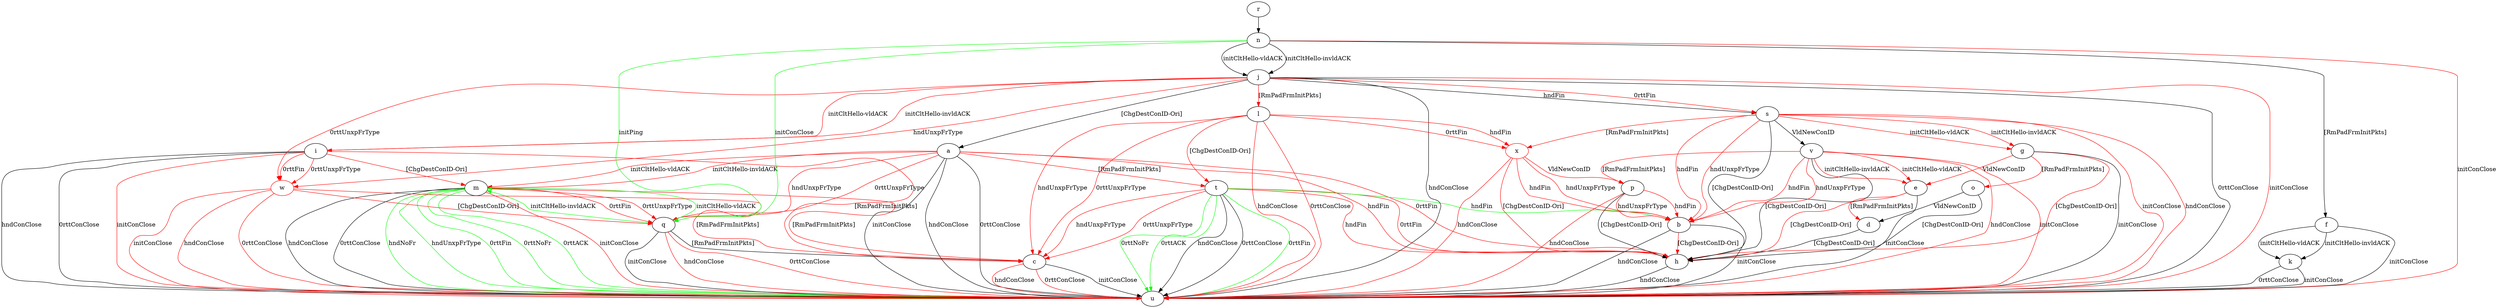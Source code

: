 digraph "" {
	a -> h	[key=0,
		color=red,
		label="hndFin "];
	a -> h	[key=1,
		color=red,
		label="0rttFin "];
	a -> m	[key=0,
		color=red,
		label="initCltHello-vldACK "];
	a -> m	[key=1,
		color=red,
		label="initCltHello-invldACK "];
	a -> q	[key=0,
		color=red,
		label="hndUnxpFrType "];
	a -> q	[key=1,
		color=red,
		label="0rttUnxpFrType "];
	a -> t	[key=0,
		color=red,
		label="[RmPadFrmInitPkts] "];
	a -> u	[key=0,
		label="initConClose "];
	a -> u	[key=1,
		label="hndConClose "];
	a -> u	[key=2,
		label="0rttConClose "];
	b -> h	[key=0,
		color=red,
		label="[ChgDestConID-Ori] "];
	b -> u	[key=0,
		label="initConClose "];
	b -> u	[key=1,
		label="hndConClose "];
	c -> u	[key=0,
		label="initConClose "];
	c -> u	[key=1,
		color=red,
		label="hndConClose "];
	c -> u	[key=2,
		color=red,
		label="0rttConClose "];
	d -> h	[key=0,
		label="[ChgDestConID-Ori] "];
	e -> d	[key=0,
		color=red,
		label="[RmPadFrmInitPkts] "];
	e -> h	[key=0,
		color=red,
		label="[ChgDestConID-Ori] "];
	e -> u	[key=0,
		label="initConClose "];
	f -> k	[key=0,
		label="initCltHello-vldACK "];
	f -> k	[key=1,
		label="initCltHello-invldACK "];
	f -> u	[key=0,
		label="initConClose "];
	g -> e	[key=0,
		color=red,
		label="VldNewConID "];
	g -> h	[key=0,
		color=red,
		label="[ChgDestConID-Ori] "];
	g -> o	[key=0,
		color=red,
		label="[RmPadFrmInitPkts] "];
	g -> u	[key=0,
		label="initConClose "];
	h -> u	[key=0,
		label="hndConClose "];
	i -> c	[key=0,
		color=red,
		label="[RmPadFrmInitPkts] "];
	i -> m	[key=0,
		color=red,
		label="[ChgDestConID-Ori] "];
	i -> u	[key=0,
		label="hndConClose "];
	i -> u	[key=1,
		label="0rttConClose "];
	i -> u	[key=2,
		color=red,
		label="initConClose "];
	w	[color=red];
	i -> w	[key=0,
		color=red,
		label="0rttFin "];
	i -> w	[key=1,
		color=red,
		label="0rttUnxpFrType "];
	j -> a	[key=0,
		label="[ChgDestConID-Ori] "];
	j -> i	[key=0,
		color=red,
		label="initCltHello-vldACK "];
	j -> i	[key=1,
		color=red,
		label="initCltHello-invldACK "];
	j -> l	[key=0,
		color=red,
		label="[RmPadFrmInitPkts] "];
	j -> s	[key=0,
		label="hndFin "];
	j -> s	[key=1,
		color=red,
		label="0rttFin "];
	j -> u	[key=0,
		label="hndConClose "];
	j -> u	[key=1,
		label="0rttConClose "];
	j -> u	[key=2,
		color=red,
		label="initConClose "];
	j -> w	[key=0,
		color=red,
		label="hndUnxpFrType "];
	j -> w	[key=1,
		color=red,
		label="0rttUnxpFrType "];
	k -> u	[key=0,
		label="initConClose "];
	k -> u	[key=1,
		label="0rttConClose "];
	l -> c	[key=0,
		color=red,
		label="hndUnxpFrType "];
	l -> c	[key=1,
		color=red,
		label="0rttUnxpFrType "];
	l -> t	[key=0,
		color=red,
		label="[ChgDestConID-Ori] "];
	l -> u	[key=0,
		color=red,
		label="hndConClose "];
	l -> u	[key=1,
		color=red,
		label="0rttConClose "];
	x	[color=red];
	l -> x	[key=0,
		color=red,
		label="hndFin "];
	l -> x	[key=1,
		color=red,
		label="0rttFin "];
	m -> c	[key=0,
		color=red,
		label="[RmPadFrmInitPkts] "];
	m -> q	[key=0,
		color=red,
		label="0rttFin "];
	m -> q	[key=1,
		color=red,
		label="0rttUnxpFrType "];
	m -> u	[key=0,
		label="hndConClose "];
	m -> u	[key=1,
		label="0rttConClose "];
	m -> u	[key=2,
		color=green,
		label="hndNoFr "];
	m -> u	[key=3,
		color=green,
		label="hndUnxpFrType "];
	m -> u	[key=4,
		color=green,
		label="0rttFin "];
	m -> u	[key=5,
		color=green,
		label="0rttNoFr "];
	m -> u	[key=6,
		color=green,
		label="0rttACK "];
	m -> u	[key=7,
		color=red,
		label="initConClose "];
	n -> f	[key=0,
		label="[RmPadFrmInitPkts] "];
	n -> j	[key=0,
		label="initCltHello-vldACK "];
	n -> j	[key=1,
		label="initCltHello-invldACK "];
	n -> q	[key=0,
		color=green,
		label="initPing "];
	n -> q	[key=1,
		color=green,
		label="initConClose "];
	n -> u	[key=0,
		color=red,
		label="initConClose "];
	o -> d	[key=0,
		label="VldNewConID "];
	o -> h	[key=0,
		label="[ChgDestConID-Ori] "];
	p -> b	[key=0,
		color=red,
		label="hndFin "];
	p -> b	[key=1,
		color=red,
		label="hndUnxpFrType "];
	p -> h	[key=0,
		label="[ChgDestConID-Ori] "];
	p -> u	[key=0,
		color=red,
		label="hndConClose "];
	q -> c	[key=0,
		label="[RmPadFrmInitPkts] "];
	q -> m	[key=0,
		color=green,
		label="initCltHello-vldACK "];
	q -> m	[key=1,
		color=green,
		label="initCltHello-invldACK "];
	q -> u	[key=0,
		label="initConClose "];
	q -> u	[key=1,
		color=red,
		label="hndConClose "];
	q -> u	[key=2,
		color=red,
		label="0rttConClose "];
	r -> n	[key=0];
	s -> b	[key=0,
		color=red,
		label="hndFin "];
	s -> b	[key=1,
		color=red,
		label="hndUnxpFrType "];
	s -> g	[key=0,
		color=red,
		label="initCltHello-vldACK "];
	s -> g	[key=1,
		color=red,
		label="initCltHello-invldACK "];
	s -> h	[key=0,
		label="[ChgDestConID-Ori] "];
	s -> u	[key=0,
		color=red,
		label="initConClose "];
	s -> u	[key=1,
		color=red,
		label="hndConClose "];
	s -> v	[key=0,
		label="VldNewConID "];
	s -> x	[key=0,
		color=red,
		label="[RmPadFrmInitPkts] "];
	t -> b	[key=0,
		color=green,
		label="hndFin "];
	t -> c	[key=0,
		color=red,
		label="hndUnxpFrType "];
	t -> c	[key=1,
		color=red,
		label="0rttUnxpFrType "];
	t -> h	[key=0,
		color=red,
		label="hndFin "];
	t -> h	[key=1,
		color=red,
		label="0rttFin "];
	t -> u	[key=0,
		label="hndConClose "];
	t -> u	[key=1,
		label="0rttConClose "];
	t -> u	[key=2,
		color=green,
		label="0rttFin "];
	t -> u	[key=3,
		color=green,
		label="0rttNoFr "];
	t -> u	[key=4,
		color=green,
		label="0rttACK "];
	v -> b	[key=0,
		color=red,
		label="hndFin "];
	v -> b	[key=1,
		color=red,
		label="hndUnxpFrType "];
	v -> e	[key=0,
		color=red,
		label="initCltHello-vldACK "];
	v -> e	[key=1,
		color=red,
		label="initCltHello-invldACK "];
	v -> h	[key=0,
		label="[ChgDestConID-Ori] "];
	v -> p	[key=0,
		color=red,
		label="[RmPadFrmInitPkts] "];
	v -> u	[key=0,
		color=red,
		label="initConClose "];
	v -> u	[key=1,
		color=red,
		label="hndConClose "];
	w -> c	[key=0,
		color=red,
		label="[RmPadFrmInitPkts] "];
	w -> q	[key=0,
		color=red,
		label="[ChgDestConID-Ori] "];
	w -> u	[key=0,
		color=red,
		label="initConClose "];
	w -> u	[key=1,
		color=red,
		label="hndConClose "];
	w -> u	[key=2,
		color=red,
		label="0rttConClose "];
	x -> b	[key=0,
		color=red,
		label="hndFin "];
	x -> b	[key=1,
		color=red,
		label="hndUnxpFrType "];
	x -> h	[key=0,
		color=red,
		label="[ChgDestConID-Ori] "];
	x -> p	[key=0,
		color=red,
		label="VldNewConID "];
	x -> u	[key=0,
		color=red,
		label="hndConClose "];
}
